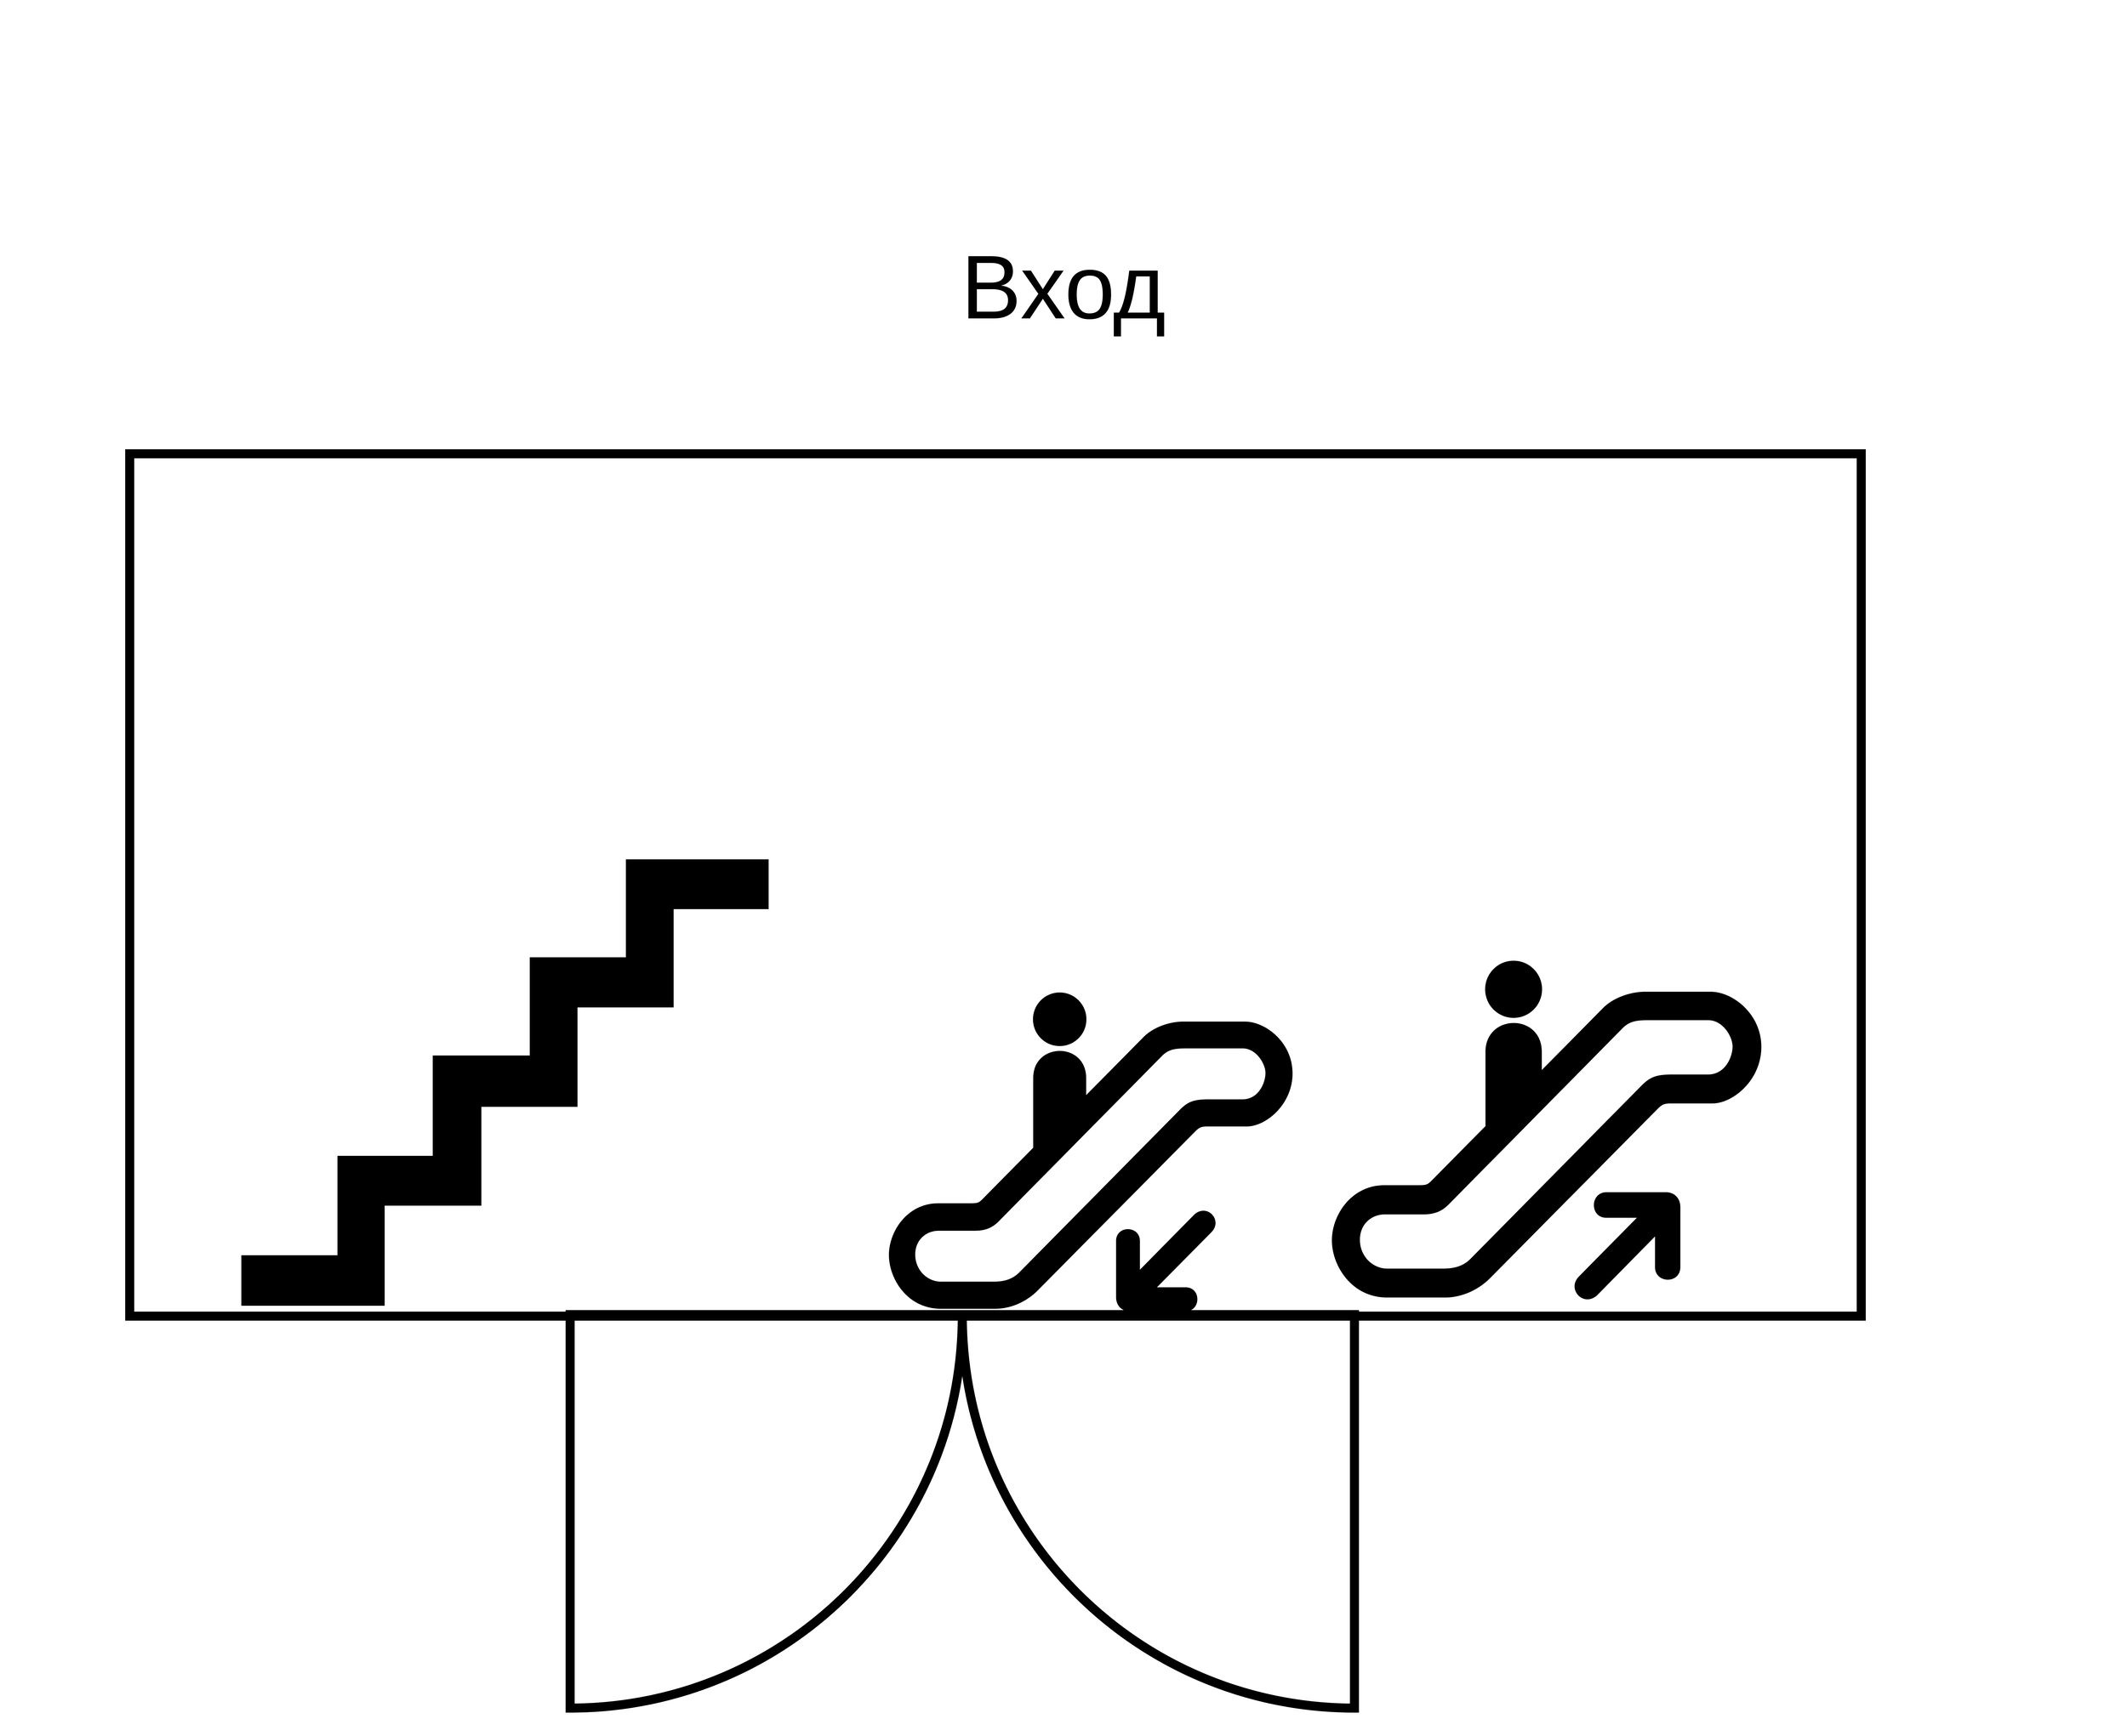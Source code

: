 <mxfile version="21.1.1" type="github">
  <diagram name="Страница 1" id="8RwJ9O9J6VrnGqhdWcJW">
    <mxGraphModel dx="7140" dy="9890" grid="0" gridSize="10" guides="1" tooltips="1" connect="1" arrows="1" fold="1" page="0" pageScale="1" pageWidth="850" pageHeight="1100" math="0" shadow="0">
      <root>
        <mxCell id="0" />
        <mxCell id="1" parent="0" />
        <mxCell id="sNkLAVqCk-LDB6TvKkES-2" value="" style="rounded=0;whiteSpace=wrap;html=1;strokeWidth=30;" vertex="1" parent="1">
          <mxGeometry x="7930" y="-405" width="5740" height="2860" as="geometry" />
        </mxCell>
        <mxCell id="sNkLAVqCk-LDB6TvKkES-3" value="" style="shape=mxgraph.signs.travel.escalator_down;html=1;pointerEvents=1;fillColor=#000000;strokeColor=none;verticalLabelPosition=bottom;verticalAlign=top;align=center;" vertex="1" parent="1">
          <mxGeometry x="10440" y="1230" width="1344.84" height="1209" as="geometry" />
        </mxCell>
        <mxCell id="sNkLAVqCk-LDB6TvKkES-4" value="" style="shape=mxgraph.signs.travel.escalator_up;html=1;pointerEvents=1;fillColor=#000000;strokeColor=none;verticalLabelPosition=bottom;verticalAlign=top;align=center;" vertex="1" parent="1">
          <mxGeometry x="11910" y="1130" width="1429" height="1299.09" as="geometry" />
        </mxCell>
        <mxCell id="sNkLAVqCk-LDB6TvKkES-5" value="" style="verticalLabelPosition=bottom;html=1;verticalAlign=top;align=center;shape=mxgraph.floorplan.doorDouble;aspect=fixed;strokeWidth=30;" vertex="1" parent="1">
          <mxGeometry x="9390" y="2450" width="2600" height="1381.25" as="geometry" />
        </mxCell>
        <mxCell id="sNkLAVqCk-LDB6TvKkES-6" value="" style="shape=mxgraph.signs.travel.stairs;html=1;pointerEvents=1;fillColor=#000000;strokeColor=none;verticalLabelPosition=bottom;verticalAlign=top;align=center;" vertex="1" parent="1">
          <mxGeometry x="8300" y="940" width="1748" height="1480.45" as="geometry" />
        </mxCell>
        <mxCell id="sNkLAVqCk-LDB6TvKkES-8" value="&lt;font style=&quot;font-size: 300px;&quot;&gt;Вход&lt;/font&gt;" style="text;html=1;strokeColor=none;fillColor=none;align=center;verticalAlign=middle;whiteSpace=wrap;rounded=0;fontSize=999;" vertex="1" parent="1">
          <mxGeometry x="7500" y="-1910" width="7050" height="1420" as="geometry" />
        </mxCell>
      </root>
    </mxGraphModel>
  </diagram>
</mxfile>
